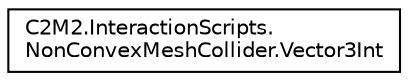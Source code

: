 digraph "Graphical Class Hierarchy"
{
 // LATEX_PDF_SIZE
  edge [fontname="Helvetica",fontsize="10",labelfontname="Helvetica",labelfontsize="10"];
  node [fontname="Helvetica",fontsize="10",shape=record];
  rankdir="LR";
  Node0 [label="C2M2.InteractionScripts.\lNonConvexMeshCollider.Vector3Int",height=0.2,width=0.4,color="black", fillcolor="white", style="filled",URL="$dc/de4/class_c2_m2_1_1_interaction_scripts_1_1_non_convex_mesh_collider_1_1_vector3_int.html",tooltip=" "];
}
